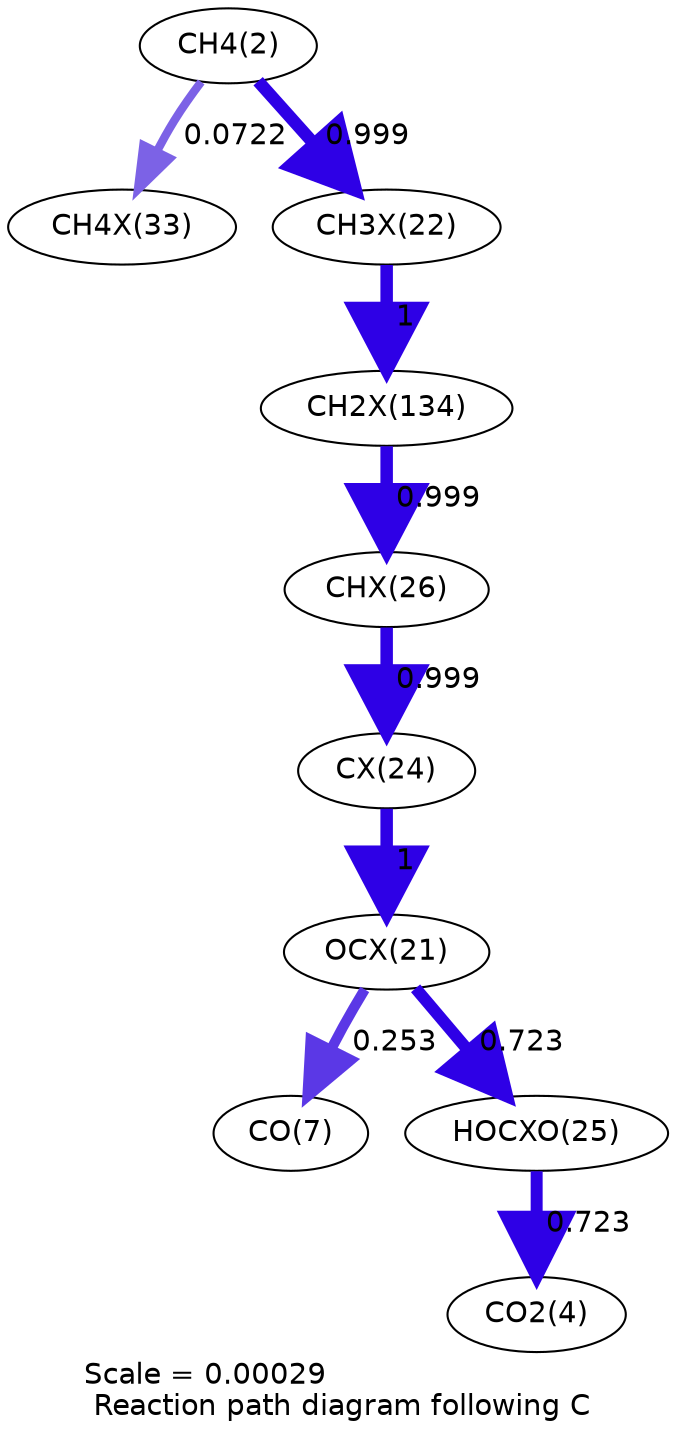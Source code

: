 digraph reaction_paths {
center=1;
s4 -> s38[fontname="Helvetica", penwidth=4.02, arrowsize=2.01, color="0.7, 0.572, 0.9"
, label=" 0.0722"];
s4 -> s32[fontname="Helvetica", penwidth=6, arrowsize=3, color="0.7, 1.5, 0.9"
, label=" 0.999"];
s32 -> s47[fontname="Helvetica", penwidth=6, arrowsize=3, color="0.7, 1.5, 0.9"
, label=" 1"];
s47 -> s36[fontname="Helvetica", penwidth=6, arrowsize=3, color="0.7, 1.5, 0.9"
, label=" 0.999"];
s36 -> s34[fontname="Helvetica", penwidth=6, arrowsize=3, color="0.7, 1.5, 0.9"
, label=" 0.999"];
s34 -> s31[fontname="Helvetica", penwidth=6, arrowsize=3, color="0.7, 1.5, 0.9"
, label=" 1"];
s31 -> s9[fontname="Helvetica", penwidth=4.96, arrowsize=2.48, color="0.7, 0.753, 0.9"
, label=" 0.253"];
s31 -> s35[fontname="Helvetica", penwidth=5.75, arrowsize=2.88, color="0.7, 1.22, 0.9"
, label=" 0.723"];
s35 -> s6[fontname="Helvetica", penwidth=5.75, arrowsize=2.88, color="0.7, 1.22, 0.9"
, label=" 0.723"];
s4 [ fontname="Helvetica", label="CH4(2)"];
s6 [ fontname="Helvetica", label="CO2(4)"];
s9 [ fontname="Helvetica", label="CO(7)"];
s31 [ fontname="Helvetica", label="OCX(21)"];
s32 [ fontname="Helvetica", label="CH3X(22)"];
s34 [ fontname="Helvetica", label="CX(24)"];
s35 [ fontname="Helvetica", label="HOCXO(25)"];
s36 [ fontname="Helvetica", label="CHX(26)"];
s38 [ fontname="Helvetica", label="CH4X(33)"];
s47 [ fontname="Helvetica", label="CH2X(134)"];
 label = "Scale = 0.00029\l Reaction path diagram following C";
 fontname = "Helvetica";
}
